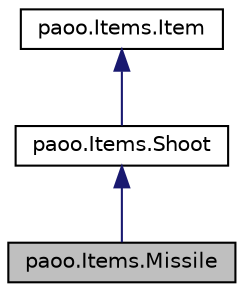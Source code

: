 digraph "paoo.Items.Missile"
{
 // LATEX_PDF_SIZE
  edge [fontname="Helvetica",fontsize="10",labelfontname="Helvetica",labelfontsize="10"];
  node [fontname="Helvetica",fontsize="10",shape=record];
  Node3 [label="paoo.Items.Missile",height=0.2,width=0.4,color="black", fillcolor="grey75", style="filled", fontcolor="black",tooltip=" "];
  Node4 -> Node3 [dir="back",color="midnightblue",fontsize="10",style="solid",fontname="Helvetica"];
  Node4 [label="paoo.Items.Shoot",height=0.2,width=0.4,color="black", fillcolor="white", style="filled",URL="$classpaoo_1_1_items_1_1_shoot.html",tooltip=" "];
  Node5 -> Node4 [dir="back",color="midnightblue",fontsize="10",style="solid",fontname="Helvetica"];
  Node5 [label="paoo.Items.Item",height=0.2,width=0.4,color="black", fillcolor="white", style="filled",URL="$classpaoo_1_1_items_1_1_item.html",tooltip=" "];
}
